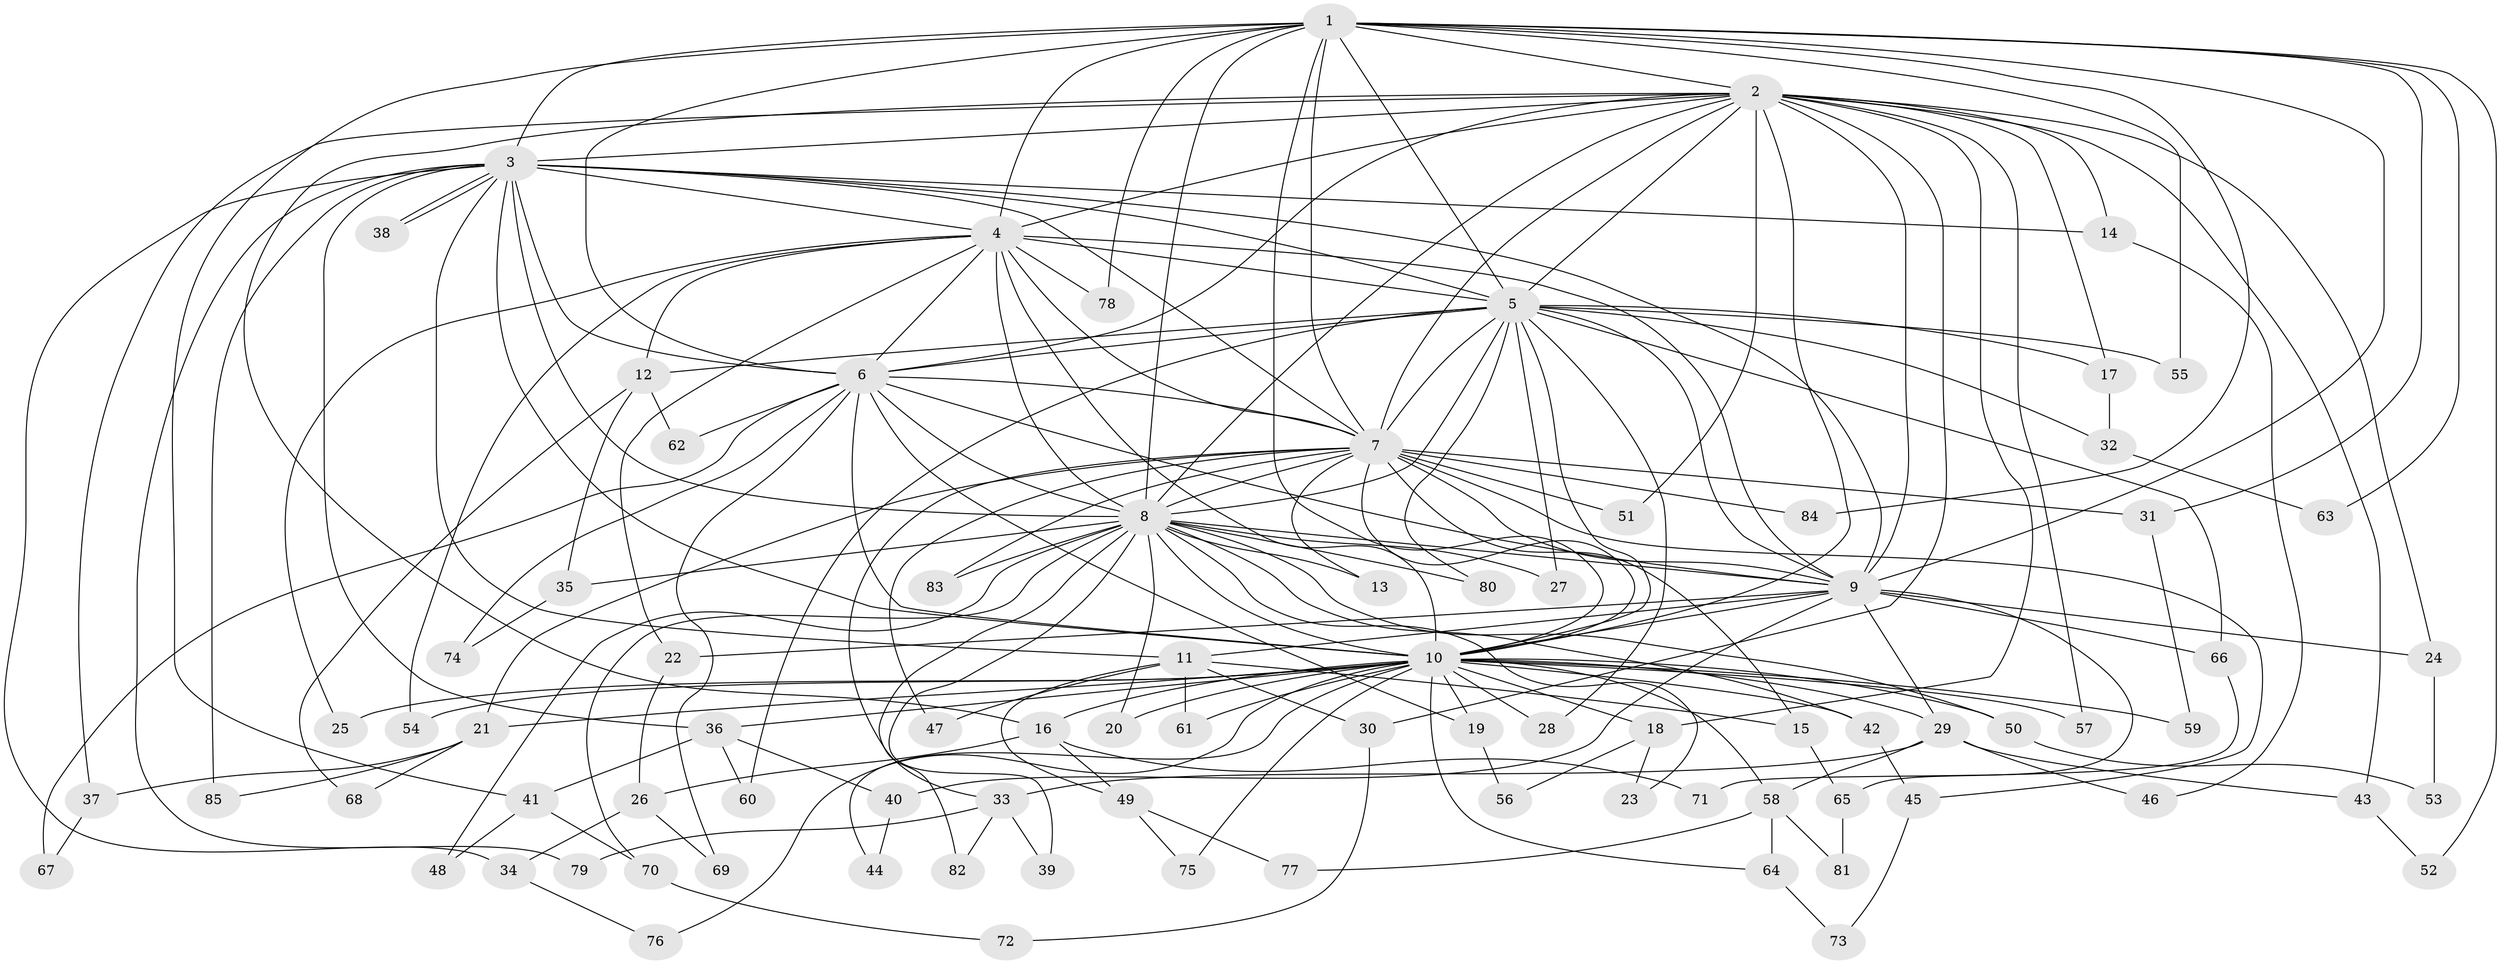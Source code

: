 // Generated by graph-tools (version 1.1) at 2025/14/03/09/25 04:14:11]
// undirected, 85 vertices, 195 edges
graph export_dot {
graph [start="1"]
  node [color=gray90,style=filled];
  1;
  2;
  3;
  4;
  5;
  6;
  7;
  8;
  9;
  10;
  11;
  12;
  13;
  14;
  15;
  16;
  17;
  18;
  19;
  20;
  21;
  22;
  23;
  24;
  25;
  26;
  27;
  28;
  29;
  30;
  31;
  32;
  33;
  34;
  35;
  36;
  37;
  38;
  39;
  40;
  41;
  42;
  43;
  44;
  45;
  46;
  47;
  48;
  49;
  50;
  51;
  52;
  53;
  54;
  55;
  56;
  57;
  58;
  59;
  60;
  61;
  62;
  63;
  64;
  65;
  66;
  67;
  68;
  69;
  70;
  71;
  72;
  73;
  74;
  75;
  76;
  77;
  78;
  79;
  80;
  81;
  82;
  83;
  84;
  85;
  1 -- 2;
  1 -- 3;
  1 -- 4;
  1 -- 5;
  1 -- 6;
  1 -- 7;
  1 -- 8;
  1 -- 9;
  1 -- 10;
  1 -- 31;
  1 -- 41;
  1 -- 52;
  1 -- 55;
  1 -- 63;
  1 -- 78;
  1 -- 84;
  2 -- 3;
  2 -- 4;
  2 -- 5;
  2 -- 6;
  2 -- 7;
  2 -- 8;
  2 -- 9;
  2 -- 10;
  2 -- 14;
  2 -- 16;
  2 -- 17;
  2 -- 18;
  2 -- 24;
  2 -- 30;
  2 -- 37;
  2 -- 43;
  2 -- 51;
  2 -- 57;
  3 -- 4;
  3 -- 5;
  3 -- 6;
  3 -- 7;
  3 -- 8;
  3 -- 9;
  3 -- 10;
  3 -- 11;
  3 -- 14;
  3 -- 34;
  3 -- 36;
  3 -- 38;
  3 -- 38;
  3 -- 79;
  3 -- 85;
  4 -- 5;
  4 -- 6;
  4 -- 7;
  4 -- 8;
  4 -- 9;
  4 -- 10;
  4 -- 12;
  4 -- 22;
  4 -- 25;
  4 -- 54;
  4 -- 78;
  5 -- 6;
  5 -- 7;
  5 -- 8;
  5 -- 9;
  5 -- 10;
  5 -- 12;
  5 -- 17;
  5 -- 27;
  5 -- 28;
  5 -- 32;
  5 -- 55;
  5 -- 60;
  5 -- 66;
  5 -- 80;
  6 -- 7;
  6 -- 8;
  6 -- 9;
  6 -- 10;
  6 -- 19;
  6 -- 62;
  6 -- 67;
  6 -- 69;
  6 -- 74;
  7 -- 8;
  7 -- 9;
  7 -- 10;
  7 -- 13;
  7 -- 15;
  7 -- 21;
  7 -- 31;
  7 -- 33;
  7 -- 45;
  7 -- 47;
  7 -- 51;
  7 -- 83;
  7 -- 84;
  8 -- 9;
  8 -- 10;
  8 -- 13;
  8 -- 20;
  8 -- 23;
  8 -- 27;
  8 -- 35;
  8 -- 39;
  8 -- 42;
  8 -- 48;
  8 -- 50;
  8 -- 70;
  8 -- 80;
  8 -- 82;
  8 -- 83;
  9 -- 10;
  9 -- 11;
  9 -- 22;
  9 -- 24;
  9 -- 29;
  9 -- 40;
  9 -- 65;
  9 -- 66;
  10 -- 16;
  10 -- 18;
  10 -- 19;
  10 -- 20;
  10 -- 21;
  10 -- 25;
  10 -- 28;
  10 -- 29;
  10 -- 36;
  10 -- 42;
  10 -- 44;
  10 -- 50;
  10 -- 54;
  10 -- 57;
  10 -- 58;
  10 -- 59;
  10 -- 61;
  10 -- 64;
  10 -- 75;
  10 -- 76;
  11 -- 15;
  11 -- 30;
  11 -- 47;
  11 -- 49;
  11 -- 61;
  12 -- 35;
  12 -- 62;
  12 -- 68;
  14 -- 46;
  15 -- 65;
  16 -- 26;
  16 -- 49;
  16 -- 71;
  17 -- 32;
  18 -- 23;
  18 -- 56;
  19 -- 56;
  21 -- 37;
  21 -- 68;
  21 -- 85;
  22 -- 26;
  24 -- 53;
  26 -- 34;
  26 -- 69;
  29 -- 33;
  29 -- 43;
  29 -- 46;
  29 -- 58;
  30 -- 72;
  31 -- 59;
  32 -- 63;
  33 -- 39;
  33 -- 79;
  33 -- 82;
  34 -- 76;
  35 -- 74;
  36 -- 40;
  36 -- 41;
  36 -- 60;
  37 -- 67;
  40 -- 44;
  41 -- 48;
  41 -- 70;
  42 -- 45;
  43 -- 52;
  45 -- 73;
  49 -- 75;
  49 -- 77;
  50 -- 53;
  58 -- 64;
  58 -- 77;
  58 -- 81;
  64 -- 73;
  65 -- 81;
  66 -- 71;
  70 -- 72;
}

